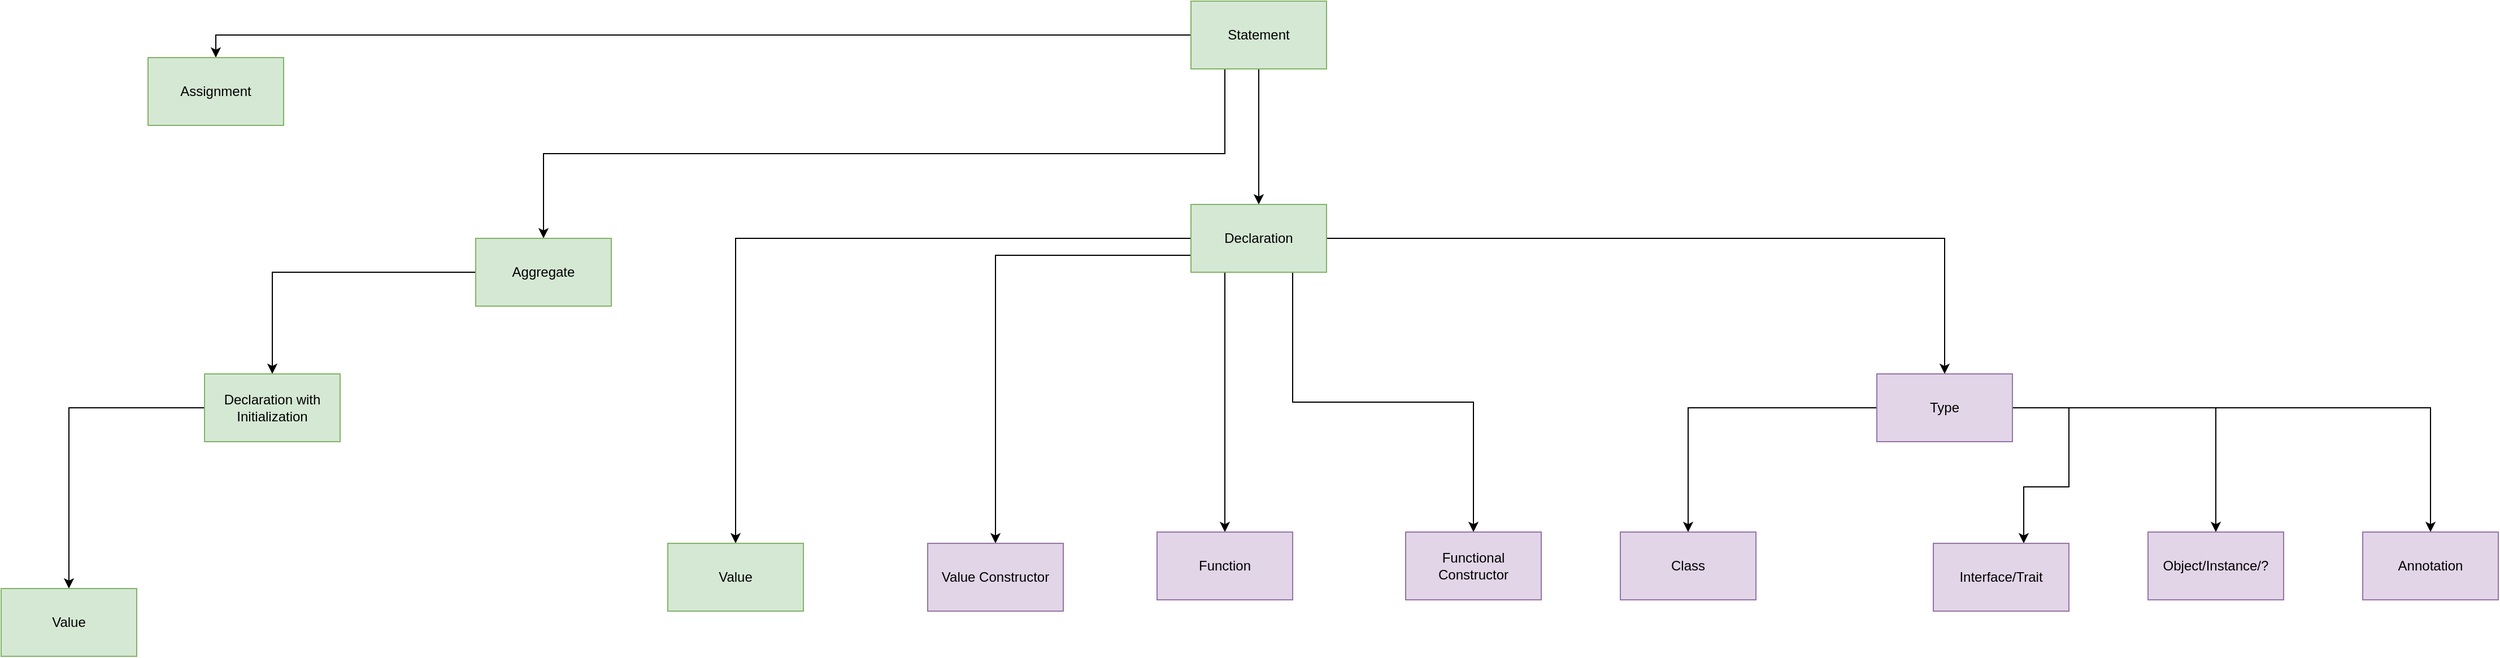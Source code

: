 <mxfile version="20.2.3" type="device" pages="3"><diagram id="tkvNrxGGuXVlpcH15tuU" name="Statement"><mxGraphModel dx="4154" dy="1018" grid="1" gridSize="10" guides="1" tooltips="1" connect="1" arrows="1" fold="1" page="1" pageScale="1" pageWidth="827" pageHeight="1169" math="0" shadow="0"><root><mxCell id="0"/><mxCell id="1" parent="0"/><mxCell id="0zowK5NHI9fiDYK05pUg-7" style="edgeStyle=orthogonalEdgeStyle;rounded=0;orthogonalLoop=1;jettySize=auto;html=1;entryX=0.5;entryY=0;entryDx=0;entryDy=0;" parent="1" source="0zowK5NHI9fiDYK05pUg-2" target="0zowK5NHI9fiDYK05pUg-6" edge="1"><mxGeometry relative="1" as="geometry"/></mxCell><mxCell id="MDddqW5jLn6p0SduTHgT-2" style="edgeStyle=orthogonalEdgeStyle;rounded=0;orthogonalLoop=1;jettySize=auto;html=1;exitX=0;exitY=0.5;exitDx=0;exitDy=0;entryX=0.5;entryY=0;entryDx=0;entryDy=0;" parent="1" source="0zowK5NHI9fiDYK05pUg-2" target="MDddqW5jLn6p0SduTHgT-1" edge="1"><mxGeometry relative="1" as="geometry"/></mxCell><mxCell id="MDddqW5jLn6p0SduTHgT-7" style="edgeStyle=orthogonalEdgeStyle;rounded=0;orthogonalLoop=1;jettySize=auto;html=1;exitX=0.25;exitY=1;exitDx=0;exitDy=0;entryX=0.5;entryY=0;entryDx=0;entryDy=0;" parent="1" source="0zowK5NHI9fiDYK05pUg-2" target="MDddqW5jLn6p0SduTHgT-6" edge="1"><mxGeometry relative="1" as="geometry"/></mxCell><mxCell id="0zowK5NHI9fiDYK05pUg-2" value="Statement" style="rounded=0;whiteSpace=wrap;html=1;fillColor=#d5e8d4;strokeColor=#82b366;" parent="1" vertex="1"><mxGeometry x="-937" y="150" width="120" height="60" as="geometry"/></mxCell><mxCell id="0zowK5NHI9fiDYK05pUg-11" style="edgeStyle=orthogonalEdgeStyle;rounded=0;orthogonalLoop=1;jettySize=auto;html=1;exitX=0;exitY=0.5;exitDx=0;exitDy=0;entryX=0.5;entryY=0;entryDx=0;entryDy=0;" parent="1" source="0zowK5NHI9fiDYK05pUg-6" target="0zowK5NHI9fiDYK05pUg-14" edge="1"><mxGeometry relative="1" as="geometry"><mxPoint x="-1230" y="470" as="targetPoint"/></mxGeometry></mxCell><mxCell id="0zowK5NHI9fiDYK05pUg-13" style="edgeStyle=orthogonalEdgeStyle;rounded=0;orthogonalLoop=1;jettySize=auto;html=1;entryX=0.5;entryY=0;entryDx=0;entryDy=0;" parent="1" source="0zowK5NHI9fiDYK05pUg-6" target="0zowK5NHI9fiDYK05pUg-12" edge="1"><mxGeometry relative="1" as="geometry"/></mxCell><mxCell id="MDddqW5jLn6p0SduTHgT-3" style="edgeStyle=orthogonalEdgeStyle;rounded=0;orthogonalLoop=1;jettySize=auto;html=1;exitX=0.75;exitY=1;exitDx=0;exitDy=0;" parent="1" source="0zowK5NHI9fiDYK05pUg-6" target="0zowK5NHI9fiDYK05pUg-19" edge="1"><mxGeometry relative="1" as="geometry"/></mxCell><mxCell id="MDddqW5jLn6p0SduTHgT-4" style="edgeStyle=orthogonalEdgeStyle;rounded=0;orthogonalLoop=1;jettySize=auto;html=1;exitX=0.25;exitY=1;exitDx=0;exitDy=0;" parent="1" source="0zowK5NHI9fiDYK05pUg-6" target="0zowK5NHI9fiDYK05pUg-18" edge="1"><mxGeometry relative="1" as="geometry"/></mxCell><mxCell id="MDddqW5jLn6p0SduTHgT-5" style="edgeStyle=orthogonalEdgeStyle;rounded=0;orthogonalLoop=1;jettySize=auto;html=1;exitX=0;exitY=0.75;exitDx=0;exitDy=0;entryX=0.5;entryY=0;entryDx=0;entryDy=0;" parent="1" source="0zowK5NHI9fiDYK05pUg-6" target="0zowK5NHI9fiDYK05pUg-16" edge="1"><mxGeometry relative="1" as="geometry"/></mxCell><mxCell id="0zowK5NHI9fiDYK05pUg-6" value="Declaration" style="rounded=0;whiteSpace=wrap;html=1;fillColor=#d5e8d4;strokeColor=#82b366;" parent="1" vertex="1"><mxGeometry x="-937" y="330" width="120" height="60" as="geometry"/></mxCell><mxCell id="0zowK5NHI9fiDYK05pUg-23" style="edgeStyle=orthogonalEdgeStyle;rounded=0;orthogonalLoop=1;jettySize=auto;html=1;exitX=0;exitY=0.5;exitDx=0;exitDy=0;" parent="1" source="0zowK5NHI9fiDYK05pUg-12" target="0zowK5NHI9fiDYK05pUg-22" edge="1"><mxGeometry relative="1" as="geometry"/></mxCell><mxCell id="0zowK5NHI9fiDYK05pUg-25" style="edgeStyle=orthogonalEdgeStyle;rounded=0;orthogonalLoop=1;jettySize=auto;html=1;" parent="1" target="0zowK5NHI9fiDYK05pUg-24" edge="1"><mxGeometry relative="1" as="geometry"><mxPoint x="-160" y="510" as="sourcePoint"/><Array as="points"><mxPoint x="-160" y="580"/><mxPoint x="-200" y="580"/></Array></mxGeometry></mxCell><mxCell id="0zowK5NHI9fiDYK05pUg-27" style="edgeStyle=orthogonalEdgeStyle;rounded=0;orthogonalLoop=1;jettySize=auto;html=1;exitX=1;exitY=0.5;exitDx=0;exitDy=0;" parent="1" source="0zowK5NHI9fiDYK05pUg-12" target="0zowK5NHI9fiDYK05pUg-26" edge="1"><mxGeometry relative="1" as="geometry"/></mxCell><mxCell id="0zowK5NHI9fiDYK05pUg-29" style="edgeStyle=orthogonalEdgeStyle;rounded=0;orthogonalLoop=1;jettySize=auto;html=1;exitX=1;exitY=0.5;exitDx=0;exitDy=0;entryX=0.5;entryY=0;entryDx=0;entryDy=0;" parent="1" source="0zowK5NHI9fiDYK05pUg-12" target="0zowK5NHI9fiDYK05pUg-28" edge="1"><mxGeometry relative="1" as="geometry"/></mxCell><mxCell id="0zowK5NHI9fiDYK05pUg-12" value="Type" style="rounded=0;whiteSpace=wrap;html=1;strokeColor=#9673a6;fillColor=#e1d5e7;" parent="1" vertex="1"><mxGeometry x="-330" y="480" width="120" height="60" as="geometry"/></mxCell><mxCell id="0zowK5NHI9fiDYK05pUg-14" value="Value" style="rounded=0;whiteSpace=wrap;html=1;fillColor=#d5e8d4;strokeColor=#82b366;" parent="1" vertex="1"><mxGeometry x="-1400" y="630" width="120" height="60" as="geometry"/></mxCell><mxCell id="0zowK5NHI9fiDYK05pUg-16" value="Value Constructor" style="rounded=0;whiteSpace=wrap;html=1;fillColor=#e1d5e7;strokeColor=#9673a6;" parent="1" vertex="1"><mxGeometry x="-1170" y="630" width="120" height="60" as="geometry"/></mxCell><mxCell id="0zowK5NHI9fiDYK05pUg-18" value="Function" style="rounded=0;whiteSpace=wrap;html=1;fillColor=#e1d5e7;strokeColor=#9673a6;" parent="1" vertex="1"><mxGeometry x="-967" y="620" width="120" height="60" as="geometry"/></mxCell><mxCell id="0zowK5NHI9fiDYK05pUg-19" value="Functional Constructor" style="rounded=0;whiteSpace=wrap;html=1;fillColor=#e1d5e7;strokeColor=#9673a6;" parent="1" vertex="1"><mxGeometry x="-747" y="620" width="120" height="60" as="geometry"/></mxCell><mxCell id="0zowK5NHI9fiDYK05pUg-22" value="&lt;div&gt;Class&lt;/div&gt;" style="rounded=0;whiteSpace=wrap;html=1;fillColor=#e1d5e7;strokeColor=#9673a6;" parent="1" vertex="1"><mxGeometry x="-557" y="620" width="120" height="60" as="geometry"/></mxCell><mxCell id="0zowK5NHI9fiDYK05pUg-24" value="Interface/Trait" style="rounded=0;whiteSpace=wrap;html=1;strokeColor=#9673a6;fillColor=#e1d5e7;" parent="1" vertex="1"><mxGeometry x="-280" y="630" width="120" height="60" as="geometry"/></mxCell><mxCell id="0zowK5NHI9fiDYK05pUg-26" value="Object/Instance/?" style="rounded=0;whiteSpace=wrap;html=1;strokeColor=#9673a6;fillColor=#e1d5e7;" parent="1" vertex="1"><mxGeometry x="-90" y="620" width="120" height="60" as="geometry"/></mxCell><mxCell id="0zowK5NHI9fiDYK05pUg-28" value="Annotation" style="rounded=0;whiteSpace=wrap;html=1;strokeColor=#9673a6;fillColor=#e1d5e7;" parent="1" vertex="1"><mxGeometry x="100" y="620" width="120" height="60" as="geometry"/></mxCell><mxCell id="MDddqW5jLn6p0SduTHgT-1" value="Assignment" style="rounded=0;whiteSpace=wrap;html=1;fillColor=#d5e8d4;strokeColor=#82b366;" parent="1" vertex="1"><mxGeometry x="-1860" y="200" width="120" height="60" as="geometry"/></mxCell><mxCell id="3EhIuZFQgNsrlM8Gjp6V-1" style="edgeStyle=orthogonalEdgeStyle;rounded=0;orthogonalLoop=1;jettySize=auto;html=1;exitX=0;exitY=0.5;exitDx=0;exitDy=0;entryX=0.5;entryY=0;entryDx=0;entryDy=0;" edge="1" parent="1" source="MDddqW5jLn6p0SduTHgT-6" target="MDddqW5jLn6p0SduTHgT-8"><mxGeometry relative="1" as="geometry"/></mxCell><mxCell id="MDddqW5jLn6p0SduTHgT-6" value="Aggregate" style="rounded=0;whiteSpace=wrap;html=1;fillColor=#d5e8d4;strokeColor=#82b366;" parent="1" vertex="1"><mxGeometry x="-1570" y="360" width="120" height="60" as="geometry"/></mxCell><mxCell id="3EhIuZFQgNsrlM8Gjp6V-2" style="edgeStyle=orthogonalEdgeStyle;rounded=0;orthogonalLoop=1;jettySize=auto;html=1;exitX=0;exitY=0.5;exitDx=0;exitDy=0;entryX=0.5;entryY=0;entryDx=0;entryDy=0;" edge="1" parent="1" source="MDddqW5jLn6p0SduTHgT-8" target="MDddqW5jLn6p0SduTHgT-10"><mxGeometry relative="1" as="geometry"/></mxCell><mxCell id="MDddqW5jLn6p0SduTHgT-8" value="Declaration with Initialization" style="rounded=0;whiteSpace=wrap;html=1;fillColor=#d5e8d4;strokeColor=#82b366;" parent="1" vertex="1"><mxGeometry x="-1810" y="480" width="120" height="60" as="geometry"/></mxCell><mxCell id="MDddqW5jLn6p0SduTHgT-10" value="Value" style="rounded=0;whiteSpace=wrap;html=1;fillColor=#d5e8d4;strokeColor=#82b366;" parent="1" vertex="1"><mxGeometry x="-1990" y="670" width="120" height="60" as="geometry"/></mxCell></root></mxGraphModel></diagram><diagram id="6gNi1a00vEUAyBj-SstY" name="Expression"><mxGraphModel dx="3478" dy="1081" grid="1" gridSize="10" guides="1" tooltips="1" connect="1" arrows="1" fold="1" page="1" pageScale="1" pageWidth="850" pageHeight="1100" math="0" shadow="0"><root><mxCell id="0"/><mxCell id="1" parent="0"/><mxCell id="h--_o-eKOZl1rYNzu1WF-1" style="edgeStyle=orthogonalEdgeStyle;rounded=0;orthogonalLoop=1;jettySize=auto;html=1;exitX=0.5;exitY=1;exitDx=0;exitDy=0;entryX=0.5;entryY=0;entryDx=0;entryDy=0;" parent="1" source="h--_o-eKOZl1rYNzu1WF-2" target="h--_o-eKOZl1rYNzu1WF-7" edge="1"><mxGeometry relative="1" as="geometry"/></mxCell><mxCell id="_x87gSo6I72JrGlvEF3a-2" style="edgeStyle=orthogonalEdgeStyle;rounded=0;orthogonalLoop=1;jettySize=auto;html=1;exitX=0;exitY=0.5;exitDx=0;exitDy=0;" parent="1" source="h--_o-eKOZl1rYNzu1WF-2" target="TMtLIG9Q-KqhI878-jze-4" edge="1"><mxGeometry relative="1" as="geometry"/></mxCell><mxCell id="TMtLIG9Q-KqhI878-jze-20" style="edgeStyle=orthogonalEdgeStyle;rounded=0;orthogonalLoop=1;jettySize=auto;html=1;exitX=1;exitY=0.25;exitDx=0;exitDy=0;entryX=0.5;entryY=0;entryDx=0;entryDy=0;" parent="1" source="h--_o-eKOZl1rYNzu1WF-7" target="_x87gSo6I72JrGlvEF3a-1" edge="1"><mxGeometry relative="1" as="geometry"><Array as="points"><mxPoint x="920" y="245"/></Array></mxGeometry></mxCell><mxCell id="h--_o-eKOZl1rYNzu1WF-2" value="Expression" style="rounded=0;whiteSpace=wrap;html=1;fillColor=#d5e8d4;strokeColor=#82b366;" parent="1" vertex="1"><mxGeometry x="430" y="80" width="120" height="60" as="geometry"/></mxCell><mxCell id="h--_o-eKOZl1rYNzu1WF-3" style="edgeStyle=orthogonalEdgeStyle;rounded=0;orthogonalLoop=1;jettySize=auto;html=1;exitX=0;exitY=0.5;exitDx=0;exitDy=0;entryX=0.5;entryY=0;entryDx=0;entryDy=0;" parent="1" source="h--_o-eKOZl1rYNzu1WF-7" target="h--_o-eKOZl1rYNzu1WF-8" edge="1"><mxGeometry relative="1" as="geometry"/></mxCell><mxCell id="h--_o-eKOZl1rYNzu1WF-4" style="edgeStyle=orthogonalEdgeStyle;rounded=0;orthogonalLoop=1;jettySize=auto;html=1;exitX=0.25;exitY=1;exitDx=0;exitDy=0;" parent="1" source="h--_o-eKOZl1rYNzu1WF-7" target="h--_o-eKOZl1rYNzu1WF-9" edge="1"><mxGeometry relative="1" as="geometry"/></mxCell><mxCell id="h--_o-eKOZl1rYNzu1WF-5" style="edgeStyle=orthogonalEdgeStyle;rounded=0;orthogonalLoop=1;jettySize=auto;html=1;exitX=1;exitY=0.75;exitDx=0;exitDy=0;" parent="1" source="h--_o-eKOZl1rYNzu1WF-7" target="h--_o-eKOZl1rYNzu1WF-10" edge="1"><mxGeometry relative="1" as="geometry"/></mxCell><mxCell id="h--_o-eKOZl1rYNzu1WF-6" style="edgeStyle=orthogonalEdgeStyle;rounded=0;orthogonalLoop=1;jettySize=auto;html=1;exitX=1;exitY=0.5;exitDx=0;exitDy=0;entryX=0.5;entryY=0;entryDx=0;entryDy=0;" parent="1" source="h--_o-eKOZl1rYNzu1WF-7" target="h--_o-eKOZl1rYNzu1WF-11" edge="1"><mxGeometry relative="1" as="geometry"/></mxCell><mxCell id="h--_o-eKOZl1rYNzu1WF-7" value="Literal" style="rounded=0;whiteSpace=wrap;html=1;fillColor=#d5e8d4;strokeColor=#82b366;" parent="1" vertex="1"><mxGeometry x="430" y="230" width="120" height="60" as="geometry"/></mxCell><mxCell id="h--_o-eKOZl1rYNzu1WF-8" value="Boolean" style="rounded=0;whiteSpace=wrap;html=1;fillColor=#d5e8d4;strokeColor=#82b366;" parent="1" vertex="1"><mxGeometry x="220" y="440" width="120" height="60" as="geometry"/></mxCell><mxCell id="h--_o-eKOZl1rYNzu1WF-9" value="Integer" style="rounded=0;whiteSpace=wrap;html=1;fillColor=#d5e8d4;strokeColor=#82b366;" parent="1" vertex="1"><mxGeometry x="400" y="440" width="120" height="60" as="geometry"/></mxCell><mxCell id="h--_o-eKOZl1rYNzu1WF-10" value="String" style="rounded=0;whiteSpace=wrap;html=1;fillColor=#d5e8d4;strokeColor=#82b366;" parent="1" vertex="1"><mxGeometry x="550" y="440" width="120" height="60" as="geometry"/></mxCell><mxCell id="h--_o-eKOZl1rYNzu1WF-11" value="Character" style="rounded=0;whiteSpace=wrap;html=1;fillColor=#d5e8d4;strokeColor=#82b366;" parent="1" vertex="1"><mxGeometry x="707" y="440" width="120" height="60" as="geometry"/></mxCell><mxCell id="_x87gSo6I72JrGlvEF3a-1" value="Float" style="rounded=0;whiteSpace=wrap;html=1;fillColor=#d5e8d4;strokeColor=#82b366;" parent="1" vertex="1"><mxGeometry x="860" y="440" width="120" height="60" as="geometry"/></mxCell><mxCell id="TMtLIG9Q-KqhI878-jze-2" style="edgeStyle=orthogonalEdgeStyle;rounded=0;orthogonalLoop=1;jettySize=auto;html=1;exitX=0;exitY=0.75;exitDx=0;exitDy=0;entryX=0.5;entryY=0;entryDx=0;entryDy=0;" parent="1" source="TMtLIG9Q-KqhI878-jze-4" target="TMtLIG9Q-KqhI878-jze-15" edge="1"><mxGeometry relative="1" as="geometry"><mxPoint x="-360" y="600" as="targetPoint"/></mxGeometry></mxCell><mxCell id="TMtLIG9Q-KqhI878-jze-3" style="edgeStyle=orthogonalEdgeStyle;rounded=0;orthogonalLoop=1;jettySize=auto;html=1;exitX=1;exitY=0.5;exitDx=0;exitDy=0;entryX=0.5;entryY=0;entryDx=0;entryDy=0;" parent="1" source="TMtLIG9Q-KqhI878-jze-4" target="TMtLIG9Q-KqhI878-jze-16" edge="1"><mxGeometry relative="1" as="geometry"/></mxCell><mxCell id="TMtLIG9Q-KqhI878-jze-23" style="edgeStyle=orthogonalEdgeStyle;rounded=0;orthogonalLoop=1;jettySize=auto;html=1;exitX=0.25;exitY=1;exitDx=0;exitDy=0;entryX=0.5;entryY=0;entryDx=0;entryDy=0;" parent="1" source="TMtLIG9Q-KqhI878-jze-4" target="TMtLIG9Q-KqhI878-jze-21" edge="1"><mxGeometry relative="1" as="geometry"/></mxCell><mxCell id="4T0hFHWPEES8E3JbQeVO-1" style="edgeStyle=orthogonalEdgeStyle;rounded=0;orthogonalLoop=1;jettySize=auto;html=1;exitX=0;exitY=0.5;exitDx=0;exitDy=0;entryX=1;entryY=0.5;entryDx=0;entryDy=0;" edge="1" parent="1" source="TMtLIG9Q-KqhI878-jze-4" target="TMtLIG9Q-KqhI878-jze-25"><mxGeometry relative="1" as="geometry"/></mxCell><mxCell id="4T0hFHWPEES8E3JbQeVO-2" style="edgeStyle=orthogonalEdgeStyle;rounded=0;orthogonalLoop=1;jettySize=auto;html=1;exitX=1;exitY=0.75;exitDx=0;exitDy=0;entryX=0.5;entryY=0;entryDx=0;entryDy=0;" edge="1" parent="1" source="TMtLIG9Q-KqhI878-jze-4" target="TMtLIG9Q-KqhI878-jze-24"><mxGeometry relative="1" as="geometry"/></mxCell><mxCell id="TMtLIG9Q-KqhI878-jze-4" value="&lt;div&gt;Reference&lt;/div&gt;" style="rounded=0;whiteSpace=wrap;html=1;fillColor=#e1d5e7;strokeColor=#9673a6;" parent="1" vertex="1"><mxGeometry x="-190" y="450" width="120" height="60" as="geometry"/></mxCell><mxCell id="TMtLIG9Q-KqhI878-jze-5" style="edgeStyle=orthogonalEdgeStyle;rounded=0;orthogonalLoop=1;jettySize=auto;html=1;exitX=0;exitY=0.5;exitDx=0;exitDy=0;" parent="1" source="TMtLIG9Q-KqhI878-jze-10" target="TMtLIG9Q-KqhI878-jze-11" edge="1"><mxGeometry relative="1" as="geometry"/></mxCell><mxCell id="TMtLIG9Q-KqhI878-jze-6" style="edgeStyle=orthogonalEdgeStyle;rounded=0;orthogonalLoop=1;jettySize=auto;html=1;exitX=0.25;exitY=1;exitDx=0;exitDy=0;" parent="1" source="TMtLIG9Q-KqhI878-jze-10" target="TMtLIG9Q-KqhI878-jze-12" edge="1"><mxGeometry relative="1" as="geometry"/></mxCell><mxCell id="TMtLIG9Q-KqhI878-jze-7" style="edgeStyle=orthogonalEdgeStyle;rounded=0;orthogonalLoop=1;jettySize=auto;html=1;exitX=1;exitY=0.5;exitDx=0;exitDy=0;entryX=0.5;entryY=0;entryDx=0;entryDy=0;" parent="1" source="TMtLIG9Q-KqhI878-jze-10" target="TMtLIG9Q-KqhI878-jze-13" edge="1"><mxGeometry relative="1" as="geometry"><mxPoint x="-790" y="760" as="targetPoint"/></mxGeometry></mxCell><mxCell id="TMtLIG9Q-KqhI878-jze-8" style="edgeStyle=orthogonalEdgeStyle;rounded=0;orthogonalLoop=1;jettySize=auto;html=1;exitX=1;exitY=0.5;exitDx=0;exitDy=0;entryX=0.5;entryY=0;entryDx=0;entryDy=0;" parent="1" source="TMtLIG9Q-KqhI878-jze-10" target="TMtLIG9Q-KqhI878-jze-14" edge="1"><mxGeometry relative="1" as="geometry"/></mxCell><mxCell id="TMtLIG9Q-KqhI878-jze-9" style="edgeStyle=orthogonalEdgeStyle;rounded=0;orthogonalLoop=1;jettySize=auto;html=1;exitX=1;exitY=0.5;exitDx=0;exitDy=0;entryX=0.5;entryY=0;entryDx=0;entryDy=0;" parent="1" source="TMtLIG9Q-KqhI878-jze-10" target="TMtLIG9Q-KqhI878-jze-17" edge="1"><mxGeometry relative="1" as="geometry"/></mxCell><mxCell id="TMtLIG9Q-KqhI878-jze-10" value="Type" style="rounded=0;whiteSpace=wrap;html=1;fillColor=#e1d5e7;strokeColor=#9673a6;" parent="1" vertex="1"><mxGeometry x="-930" y="610" width="120" height="60" as="geometry"/></mxCell><mxCell id="TMtLIG9Q-KqhI878-jze-11" value="Value" style="rounded=0;whiteSpace=wrap;html=1;fillColor=#e1d5e7;strokeColor=#9673a6;" parent="1" vertex="1"><mxGeometry x="-1130" y="760" width="120" height="60" as="geometry"/></mxCell><mxCell id="TMtLIG9Q-KqhI878-jze-12" value="Union" style="rounded=0;whiteSpace=wrap;html=1;fillColor=#e1d5e7;strokeColor=#9673a6;" parent="1" vertex="1"><mxGeometry x="-990" y="760" width="120" height="60" as="geometry"/></mxCell><mxCell id="TMtLIG9Q-KqhI878-jze-13" value="&lt;div&gt;Intersection&lt;/div&gt;" style="rounded=0;whiteSpace=wrap;html=1;fillColor=#e1d5e7;strokeColor=#9673a6;" parent="1" vertex="1"><mxGeometry x="-850" y="760" width="120" height="60" as="geometry"/></mxCell><mxCell id="TMtLIG9Q-KqhI878-jze-14" value="Functional" style="rounded=0;whiteSpace=wrap;html=1;fillColor=#e1d5e7;strokeColor=#9673a6;" parent="1" vertex="1"><mxGeometry x="-710" y="760" width="120" height="60" as="geometry"/></mxCell><mxCell id="TMtLIG9Q-KqhI878-jze-15" value="Value" style="rounded=0;whiteSpace=wrap;html=1;fillColor=#e1d5e7;strokeColor=#9673a6;" parent="1" vertex="1"><mxGeometry x="-380" y="590" width="120" height="60" as="geometry"/></mxCell><mxCell id="TMtLIG9Q-KqhI878-jze-16" value="Function" style="rounded=0;whiteSpace=wrap;html=1;fillColor=#e1d5e7;strokeColor=#9673a6;" parent="1" vertex="1"><mxGeometry x="70" y="590" width="120" height="60" as="geometry"/></mxCell><mxCell id="TMtLIG9Q-KqhI878-jze-17" value="Self/This" style="rounded=0;whiteSpace=wrap;html=1;fillColor=#e1d5e7;strokeColor=#9673a6;" parent="1" vertex="1"><mxGeometry x="-570" y="760" width="120" height="60" as="geometry"/></mxCell><mxCell id="TMtLIG9Q-KqhI878-jze-18" value="Reference to enclosing type" style="shape=callout;whiteSpace=wrap;html=1;perimeter=calloutPerimeter;position2=0.33;" parent="1" vertex="1"><mxGeometry x="-490" y="670" width="120" height="90" as="geometry"/></mxCell><mxCell id="TMtLIG9Q-KqhI878-jze-21" value="Value Constructor" style="rounded=0;whiteSpace=wrap;html=1;fillColor=#e1d5e7;strokeColor=#9673a6;" parent="1" vertex="1"><mxGeometry x="-230" y="590" width="120" height="60" as="geometry"/></mxCell><mxCell id="TMtLIG9Q-KqhI878-jze-24" value="Functional Constructor" style="rounded=0;whiteSpace=wrap;html=1;fillColor=#e1d5e7;strokeColor=#9673a6;" parent="1" vertex="1"><mxGeometry x="-80" y="590" width="120" height="60" as="geometry"/></mxCell><mxCell id="TMtLIG9Q-KqhI878-jze-26" style="edgeStyle=orthogonalEdgeStyle;rounded=0;orthogonalLoop=1;jettySize=auto;html=1;exitX=0;exitY=0.5;exitDx=0;exitDy=0;entryX=0.5;entryY=0;entryDx=0;entryDy=0;" parent="1" source="TMtLIG9Q-KqhI878-jze-25" target="TMtLIG9Q-KqhI878-jze-10" edge="1"><mxGeometry relative="1" as="geometry"/></mxCell><mxCell id="TMtLIG9Q-KqhI878-jze-25" value="&lt;div&gt;Meta&lt;/div&gt;" style="rounded=0;whiteSpace=wrap;html=1;fillColor=#e1d5e7;strokeColor=#9673a6;" parent="1" vertex="1"><mxGeometry x="-590" y="450" width="120" height="60" as="geometry"/></mxCell></root></mxGraphModel></diagram><diagram id="sn4iMn8HhcuDO1cs6uBj" name="Container"><mxGraphModel dx="1422" dy="865" grid="1" gridSize="10" guides="1" tooltips="1" connect="1" arrows="1" fold="1" page="1" pageScale="1" pageWidth="827" pageHeight="1169" math="0" shadow="0"><root><mxCell id="0"/><mxCell id="1" parent="0"/><mxCell id="mkJZEHDfoeB6EPjwKaYD-3" style="edgeStyle=orthogonalEdgeStyle;rounded=0;orthogonalLoop=1;jettySize=auto;html=1;exitX=0;exitY=0.5;exitDx=0;exitDy=0;" edge="1" parent="1" source="mkJZEHDfoeB6EPjwKaYD-1" target="mkJZEHDfoeB6EPjwKaYD-2"><mxGeometry relative="1" as="geometry"/></mxCell><mxCell id="mkJZEHDfoeB6EPjwKaYD-7" style="edgeStyle=orthogonalEdgeStyle;rounded=0;orthogonalLoop=1;jettySize=auto;html=1;exitX=0.25;exitY=1;exitDx=0;exitDy=0;" edge="1" parent="1" source="mkJZEHDfoeB6EPjwKaYD-1" target="mkJZEHDfoeB6EPjwKaYD-4"><mxGeometry relative="1" as="geometry"/></mxCell><mxCell id="mkJZEHDfoeB6EPjwKaYD-9" style="edgeStyle=orthogonalEdgeStyle;rounded=0;orthogonalLoop=1;jettySize=auto;html=1;exitX=0.75;exitY=1;exitDx=0;exitDy=0;entryX=0.425;entryY=0.017;entryDx=0;entryDy=0;entryPerimeter=0;" edge="1" parent="1" source="mkJZEHDfoeB6EPjwKaYD-1" target="mkJZEHDfoeB6EPjwKaYD-5"><mxGeometry relative="1" as="geometry"/></mxCell><mxCell id="mkJZEHDfoeB6EPjwKaYD-10" style="edgeStyle=orthogonalEdgeStyle;rounded=0;orthogonalLoop=1;jettySize=auto;html=1;exitX=1;exitY=0.5;exitDx=0;exitDy=0;entryX=0.5;entryY=0;entryDx=0;entryDy=0;" edge="1" parent="1" source="mkJZEHDfoeB6EPjwKaYD-1" target="mkJZEHDfoeB6EPjwKaYD-6"><mxGeometry relative="1" as="geometry"/></mxCell><mxCell id="mkJZEHDfoeB6EPjwKaYD-1" value="Container" style="rounded=0;whiteSpace=wrap;html=1;fillColor=#d5e8d4;strokeColor=#82b366;" vertex="1" parent="1"><mxGeometry x="350" y="210" width="120" height="60" as="geometry"/></mxCell><mxCell id="mkJZEHDfoeB6EPjwKaYD-2" value="Compilation Unit" style="rounded=0;whiteSpace=wrap;html=1;fillColor=#d5e8d4;strokeColor=#82b366;" vertex="1" parent="1"><mxGeometry x="160" y="320" width="120" height="60" as="geometry"/></mxCell><mxCell id="mkJZEHDfoeB6EPjwKaYD-4" value="Package" style="rounded=0;whiteSpace=wrap;html=1;fillColor=#d5e8d4;strokeColor=#82b366;" vertex="1" parent="1"><mxGeometry x="330" y="320" width="120" height="60" as="geometry"/></mxCell><mxCell id="mkJZEHDfoeB6EPjwKaYD-5" value="Module" style="rounded=0;whiteSpace=wrap;html=1;fillColor=#d5e8d4;strokeColor=#82b366;" vertex="1" parent="1"><mxGeometry x="490" y="320" width="120" height="60" as="geometry"/></mxCell><mxCell id="mkJZEHDfoeB6EPjwKaYD-6" value="Project" style="rounded=0;whiteSpace=wrap;html=1;fillColor=#d5e8d4;strokeColor=#82b366;" vertex="1" parent="1"><mxGeometry x="640" y="320" width="120" height="60" as="geometry"/></mxCell></root></mxGraphModel></diagram></mxfile>
